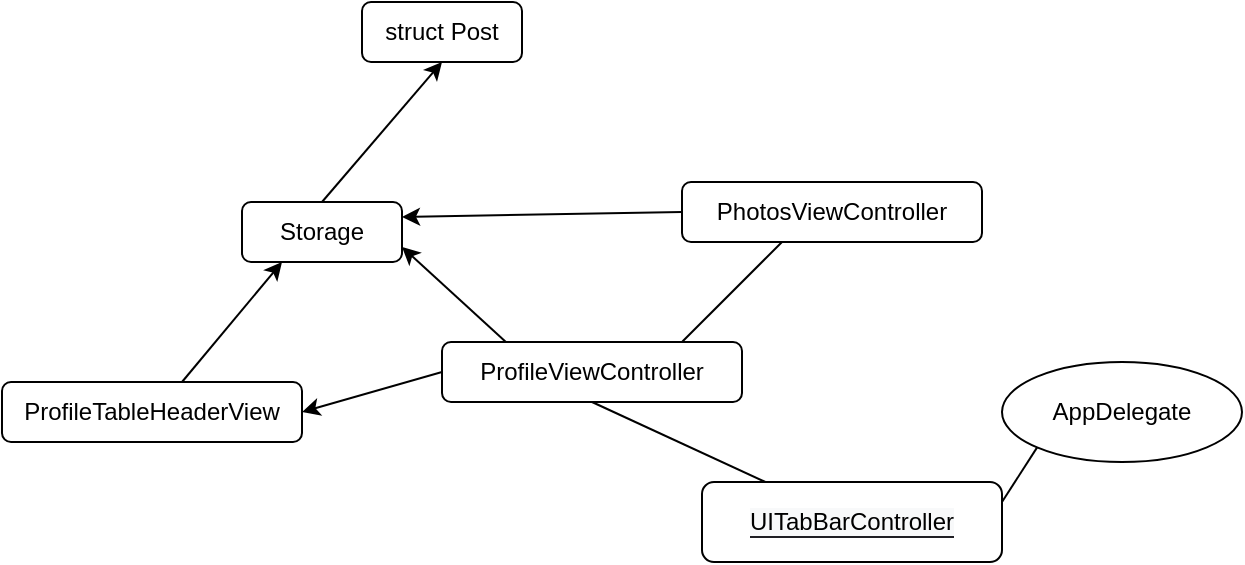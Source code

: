 <mxfile version="14.1.1" type="github">
  <diagram id="R2lEEEUBdFMjLlhIrx00" name="Page-1">
    <mxGraphModel dx="1186" dy="679" grid="1" gridSize="10" guides="1" tooltips="1" connect="1" arrows="1" fold="1" page="1" pageScale="1" pageWidth="850" pageHeight="1100" math="0" shadow="0" extFonts="Permanent Marker^https://fonts.googleapis.com/css?family=Permanent+Marker">
      <root>
        <mxCell id="0" />
        <mxCell id="1" parent="0" />
        <mxCell id="IdmwQZNdr4udqNdCdOgX-1" value="AppDelegate" style="ellipse;whiteSpace=wrap;html=1;" vertex="1" parent="1">
          <mxGeometry x="660" y="370" width="120" height="50" as="geometry" />
        </mxCell>
        <mxCell id="IdmwQZNdr4udqNdCdOgX-2" value="&lt;p class=&quot;p1&quot; style=&quot;margin: 0px ; font-stretch: normal ; line-height: normal ; font-family: &amp;#34;menlo&amp;#34; ; color: rgb(208 , 168 , 255) ; background-color: rgb(31 , 31 , 36)&quot;&gt;&lt;span style=&quot;color: rgb(0 , 0 , 0) ; font-family: &amp;#34;helvetica&amp;#34; ; background-color: rgb(248 , 249 , 250)&quot;&gt;UITabBarController&lt;/span&gt;&lt;br&gt;&lt;/p&gt;" style="rounded=1;whiteSpace=wrap;html=1;" vertex="1" parent="1">
          <mxGeometry x="510" y="430" width="150" height="40" as="geometry" />
        </mxCell>
        <mxCell id="IdmwQZNdr4udqNdCdOgX-5" value="" style="endArrow=none;html=1;entryX=0;entryY=1;entryDx=0;entryDy=0;" edge="1" parent="1" target="IdmwQZNdr4udqNdCdOgX-1">
          <mxGeometry width="50" height="50" relative="1" as="geometry">
            <mxPoint x="660" y="440" as="sourcePoint" />
            <mxPoint x="680" y="410" as="targetPoint" />
          </mxGeometry>
        </mxCell>
        <mxCell id="IdmwQZNdr4udqNdCdOgX-6" value="ProfileViewController" style="rounded=1;whiteSpace=wrap;html=1;" vertex="1" parent="1">
          <mxGeometry x="380" y="360" width="150" height="30" as="geometry" />
        </mxCell>
        <mxCell id="IdmwQZNdr4udqNdCdOgX-7" value="" style="endArrow=none;html=1;entryX=0.5;entryY=1;entryDx=0;entryDy=0;" edge="1" parent="1" source="IdmwQZNdr4udqNdCdOgX-2" target="IdmwQZNdr4udqNdCdOgX-6">
          <mxGeometry width="50" height="50" relative="1" as="geometry">
            <mxPoint x="500" y="430" as="sourcePoint" />
            <mxPoint x="550" y="380" as="targetPoint" />
          </mxGeometry>
        </mxCell>
        <mxCell id="IdmwQZNdr4udqNdCdOgX-8" value="PhotosViewController" style="rounded=1;whiteSpace=wrap;html=1;" vertex="1" parent="1">
          <mxGeometry x="500" y="280" width="150" height="30" as="geometry" />
        </mxCell>
        <mxCell id="IdmwQZNdr4udqNdCdOgX-9" value="" style="endArrow=none;html=1;" edge="1" parent="1">
          <mxGeometry width="50" height="50" relative="1" as="geometry">
            <mxPoint x="500" y="360" as="sourcePoint" />
            <mxPoint x="550" y="310" as="targetPoint" />
          </mxGeometry>
        </mxCell>
        <mxCell id="IdmwQZNdr4udqNdCdOgX-10" value="Storage" style="rounded=1;whiteSpace=wrap;html=1;" vertex="1" parent="1">
          <mxGeometry x="280" y="290" width="80" height="30" as="geometry" />
        </mxCell>
        <mxCell id="IdmwQZNdr4udqNdCdOgX-11" value="struct Post" style="rounded=1;whiteSpace=wrap;html=1;" vertex="1" parent="1">
          <mxGeometry x="340" y="190" width="80" height="30" as="geometry" />
        </mxCell>
        <mxCell id="IdmwQZNdr4udqNdCdOgX-12" value="" style="endArrow=classic;html=1;entryX=0.5;entryY=1;entryDx=0;entryDy=0;" edge="1" parent="1" target="IdmwQZNdr4udqNdCdOgX-11">
          <mxGeometry width="50" height="50" relative="1" as="geometry">
            <mxPoint x="320" y="290" as="sourcePoint" />
            <mxPoint x="370" y="240" as="targetPoint" />
          </mxGeometry>
        </mxCell>
        <mxCell id="IdmwQZNdr4udqNdCdOgX-13" value="" style="endArrow=classic;html=1;exitX=0.213;exitY=0;exitDx=0;exitDy=0;exitPerimeter=0;entryX=1;entryY=0.75;entryDx=0;entryDy=0;" edge="1" parent="1" source="IdmwQZNdr4udqNdCdOgX-6" target="IdmwQZNdr4udqNdCdOgX-10">
          <mxGeometry width="50" height="50" relative="1" as="geometry">
            <mxPoint x="380" y="350" as="sourcePoint" />
            <mxPoint x="320" y="330" as="targetPoint" />
          </mxGeometry>
        </mxCell>
        <mxCell id="IdmwQZNdr4udqNdCdOgX-14" value="ProfileTableHeaderView" style="rounded=1;whiteSpace=wrap;html=1;" vertex="1" parent="1">
          <mxGeometry x="160" y="380" width="150" height="30" as="geometry" />
        </mxCell>
        <mxCell id="IdmwQZNdr4udqNdCdOgX-15" value="" style="endArrow=classic;html=1;exitX=0;exitY=0.5;exitDx=0;exitDy=0;entryX=1;entryY=0.5;entryDx=0;entryDy=0;" edge="1" parent="1" source="IdmwQZNdr4udqNdCdOgX-6" target="IdmwQZNdr4udqNdCdOgX-14">
          <mxGeometry width="50" height="50" relative="1" as="geometry">
            <mxPoint x="380" y="400" as="sourcePoint" />
            <mxPoint x="310" y="390" as="targetPoint" />
          </mxGeometry>
        </mxCell>
        <mxCell id="IdmwQZNdr4udqNdCdOgX-16" value="" style="endArrow=classic;html=1;entryX=0.25;entryY=1;entryDx=0;entryDy=0;" edge="1" parent="1" target="IdmwQZNdr4udqNdCdOgX-10">
          <mxGeometry width="50" height="50" relative="1" as="geometry">
            <mxPoint x="250" y="380" as="sourcePoint" />
            <mxPoint x="300" y="330" as="targetPoint" />
          </mxGeometry>
        </mxCell>
        <mxCell id="IdmwQZNdr4udqNdCdOgX-17" value="" style="endArrow=classic;html=1;exitX=0;exitY=0.5;exitDx=0;exitDy=0;entryX=1;entryY=0.25;entryDx=0;entryDy=0;" edge="1" parent="1" source="IdmwQZNdr4udqNdCdOgX-8" target="IdmwQZNdr4udqNdCdOgX-10">
          <mxGeometry width="50" height="50" relative="1" as="geometry">
            <mxPoint x="500" y="300" as="sourcePoint" />
            <mxPoint x="410" y="260" as="targetPoint" />
          </mxGeometry>
        </mxCell>
      </root>
    </mxGraphModel>
  </diagram>
</mxfile>
